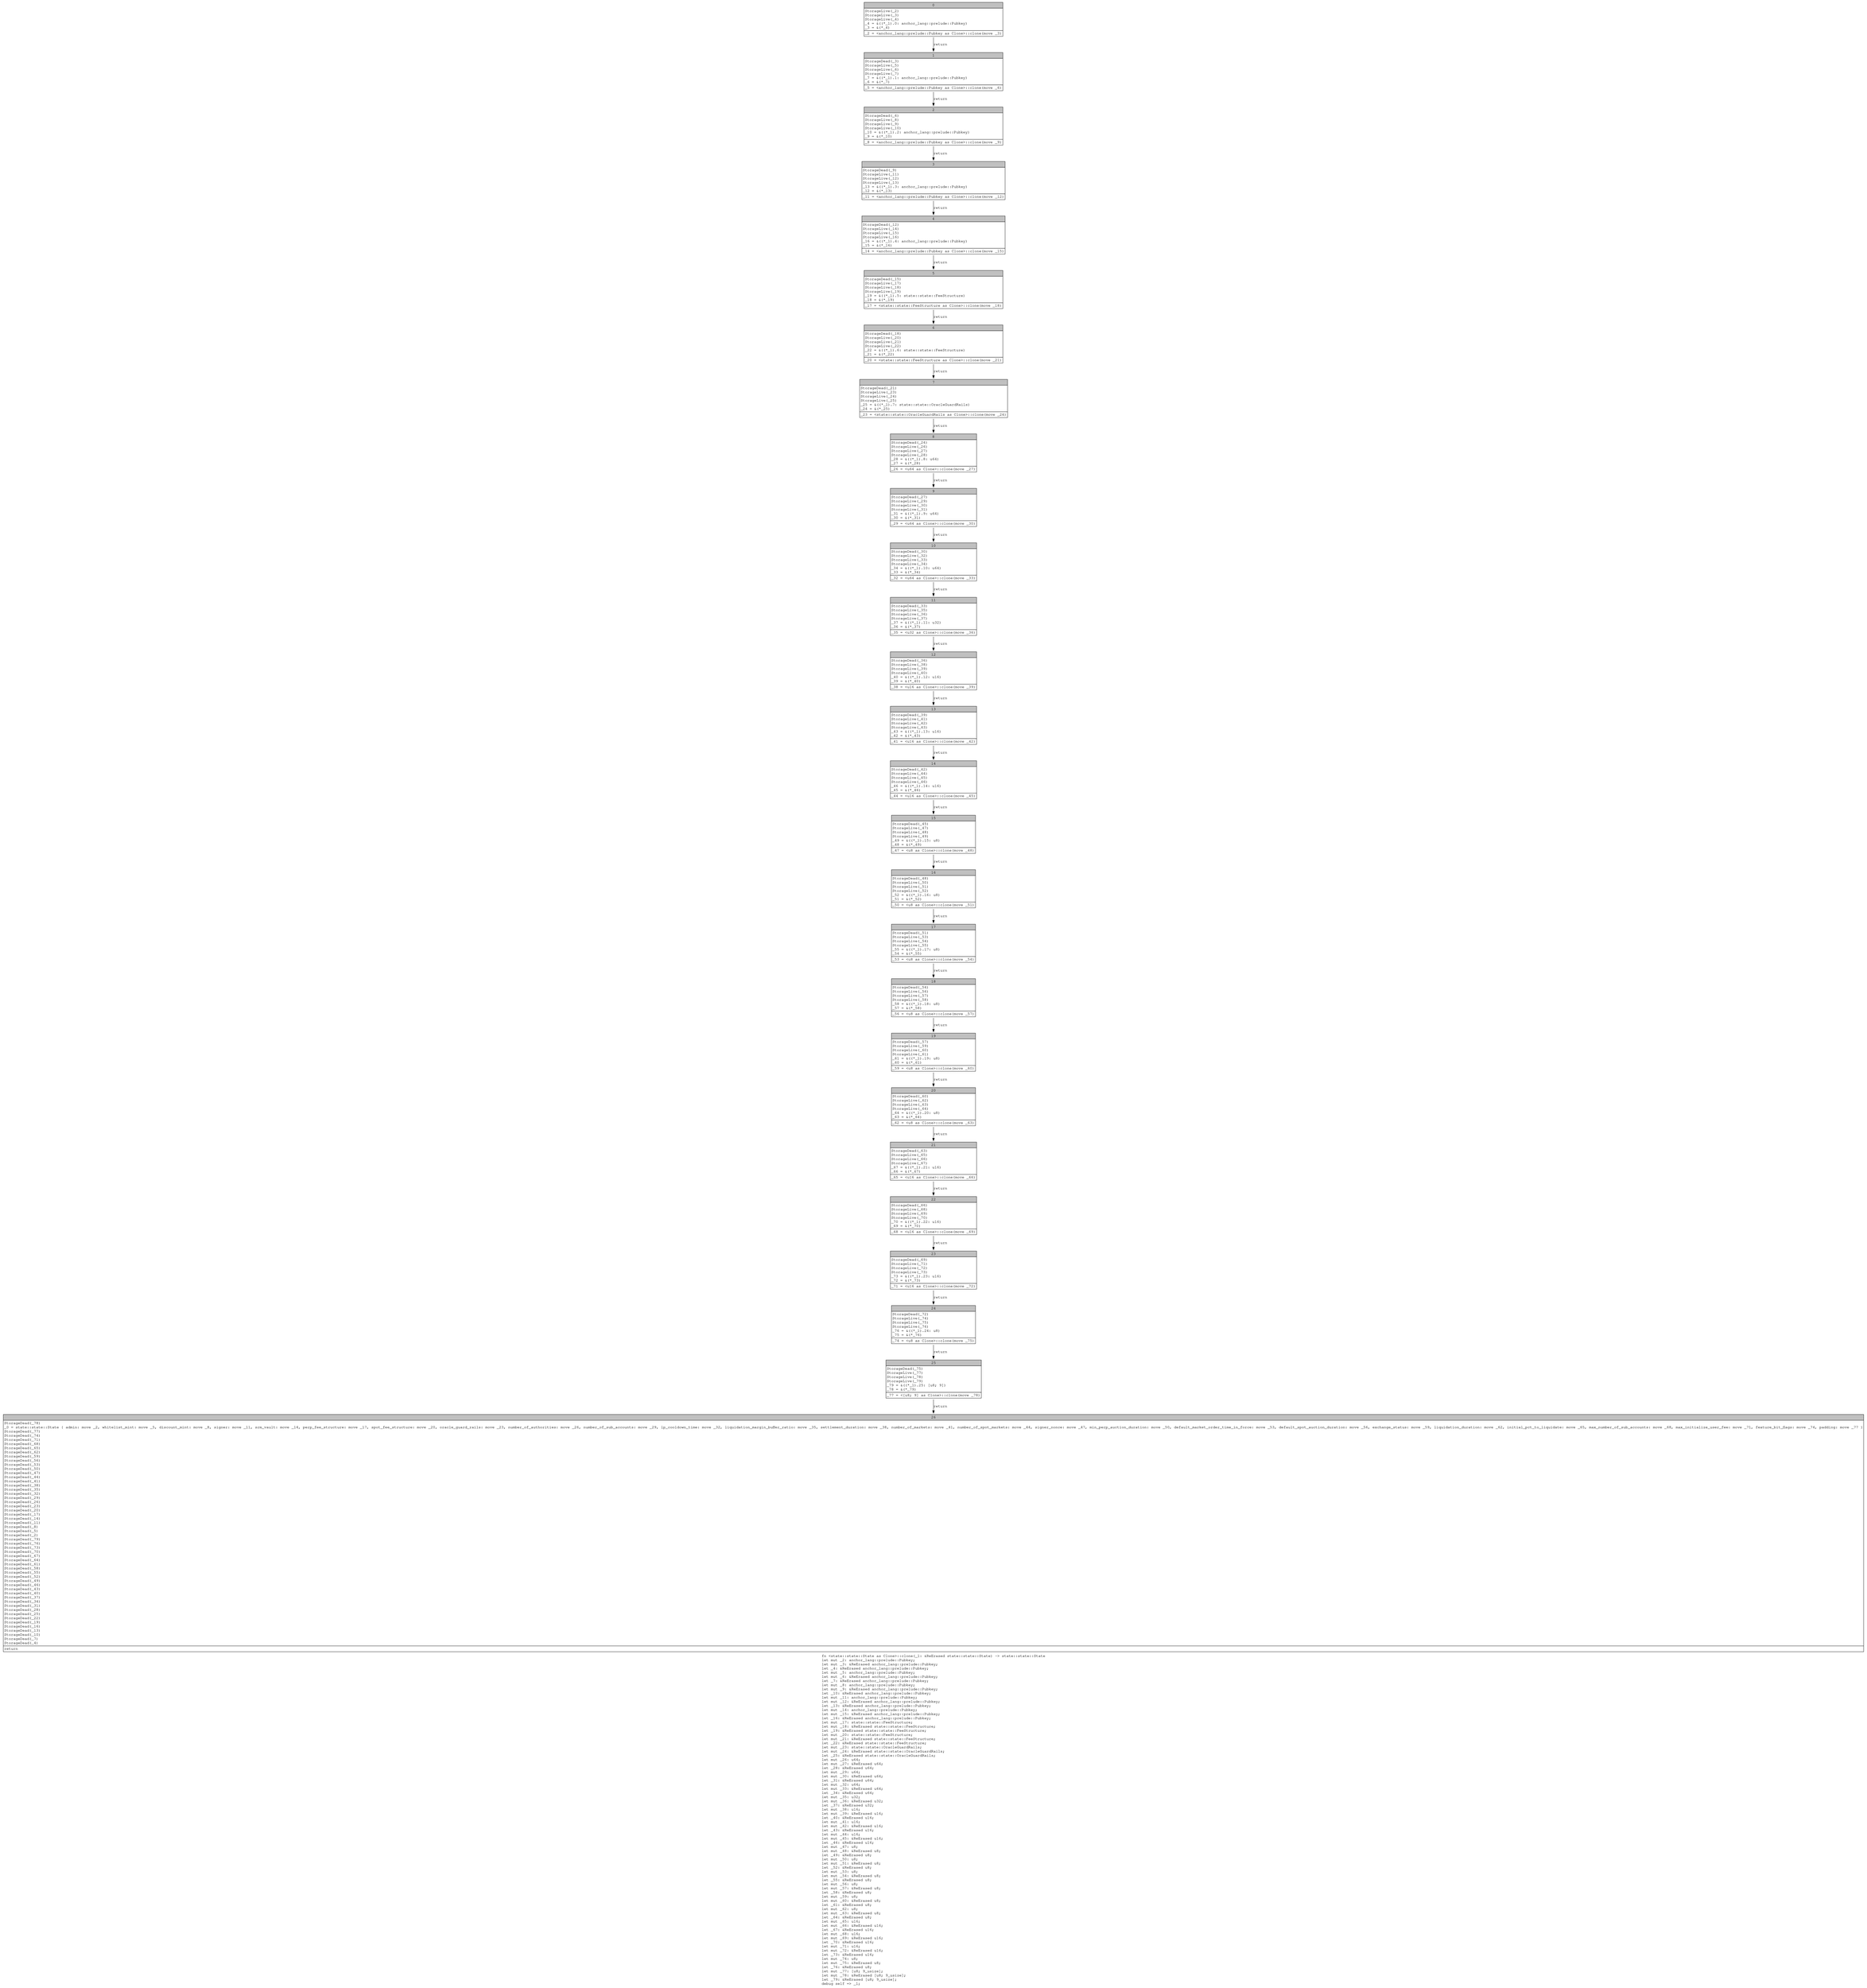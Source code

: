 digraph Mir_0_18068 {
    graph [fontname="Courier, monospace"];
    node [fontname="Courier, monospace"];
    edge [fontname="Courier, monospace"];
    label=<fn &lt;state::state::State as Clone&gt;::clone(_1: &amp;ReErased state::state::State) -&gt; state::state::State<br align="left"/>let mut _2: anchor_lang::prelude::Pubkey;<br align="left"/>let mut _3: &amp;ReErased anchor_lang::prelude::Pubkey;<br align="left"/>let _4: &amp;ReErased anchor_lang::prelude::Pubkey;<br align="left"/>let mut _5: anchor_lang::prelude::Pubkey;<br align="left"/>let mut _6: &amp;ReErased anchor_lang::prelude::Pubkey;<br align="left"/>let _7: &amp;ReErased anchor_lang::prelude::Pubkey;<br align="left"/>let mut _8: anchor_lang::prelude::Pubkey;<br align="left"/>let mut _9: &amp;ReErased anchor_lang::prelude::Pubkey;<br align="left"/>let _10: &amp;ReErased anchor_lang::prelude::Pubkey;<br align="left"/>let mut _11: anchor_lang::prelude::Pubkey;<br align="left"/>let mut _12: &amp;ReErased anchor_lang::prelude::Pubkey;<br align="left"/>let _13: &amp;ReErased anchor_lang::prelude::Pubkey;<br align="left"/>let mut _14: anchor_lang::prelude::Pubkey;<br align="left"/>let mut _15: &amp;ReErased anchor_lang::prelude::Pubkey;<br align="left"/>let _16: &amp;ReErased anchor_lang::prelude::Pubkey;<br align="left"/>let mut _17: state::state::FeeStructure;<br align="left"/>let mut _18: &amp;ReErased state::state::FeeStructure;<br align="left"/>let _19: &amp;ReErased state::state::FeeStructure;<br align="left"/>let mut _20: state::state::FeeStructure;<br align="left"/>let mut _21: &amp;ReErased state::state::FeeStructure;<br align="left"/>let _22: &amp;ReErased state::state::FeeStructure;<br align="left"/>let mut _23: state::state::OracleGuardRails;<br align="left"/>let mut _24: &amp;ReErased state::state::OracleGuardRails;<br align="left"/>let _25: &amp;ReErased state::state::OracleGuardRails;<br align="left"/>let mut _26: u64;<br align="left"/>let mut _27: &amp;ReErased u64;<br align="left"/>let _28: &amp;ReErased u64;<br align="left"/>let mut _29: u64;<br align="left"/>let mut _30: &amp;ReErased u64;<br align="left"/>let _31: &amp;ReErased u64;<br align="left"/>let mut _32: u64;<br align="left"/>let mut _33: &amp;ReErased u64;<br align="left"/>let _34: &amp;ReErased u64;<br align="left"/>let mut _35: u32;<br align="left"/>let mut _36: &amp;ReErased u32;<br align="left"/>let _37: &amp;ReErased u32;<br align="left"/>let mut _38: u16;<br align="left"/>let mut _39: &amp;ReErased u16;<br align="left"/>let _40: &amp;ReErased u16;<br align="left"/>let mut _41: u16;<br align="left"/>let mut _42: &amp;ReErased u16;<br align="left"/>let _43: &amp;ReErased u16;<br align="left"/>let mut _44: u16;<br align="left"/>let mut _45: &amp;ReErased u16;<br align="left"/>let _46: &amp;ReErased u16;<br align="left"/>let mut _47: u8;<br align="left"/>let mut _48: &amp;ReErased u8;<br align="left"/>let _49: &amp;ReErased u8;<br align="left"/>let mut _50: u8;<br align="left"/>let mut _51: &amp;ReErased u8;<br align="left"/>let _52: &amp;ReErased u8;<br align="left"/>let mut _53: u8;<br align="left"/>let mut _54: &amp;ReErased u8;<br align="left"/>let _55: &amp;ReErased u8;<br align="left"/>let mut _56: u8;<br align="left"/>let mut _57: &amp;ReErased u8;<br align="left"/>let _58: &amp;ReErased u8;<br align="left"/>let mut _59: u8;<br align="left"/>let mut _60: &amp;ReErased u8;<br align="left"/>let _61: &amp;ReErased u8;<br align="left"/>let mut _62: u8;<br align="left"/>let mut _63: &amp;ReErased u8;<br align="left"/>let _64: &amp;ReErased u8;<br align="left"/>let mut _65: u16;<br align="left"/>let mut _66: &amp;ReErased u16;<br align="left"/>let _67: &amp;ReErased u16;<br align="left"/>let mut _68: u16;<br align="left"/>let mut _69: &amp;ReErased u16;<br align="left"/>let _70: &amp;ReErased u16;<br align="left"/>let mut _71: u16;<br align="left"/>let mut _72: &amp;ReErased u16;<br align="left"/>let _73: &amp;ReErased u16;<br align="left"/>let mut _74: u8;<br align="left"/>let mut _75: &amp;ReErased u8;<br align="left"/>let _76: &amp;ReErased u8;<br align="left"/>let mut _77: [u8; 9_usize];<br align="left"/>let mut _78: &amp;ReErased [u8; 9_usize];<br align="left"/>let _79: &amp;ReErased [u8; 9_usize];<br align="left"/>debug self =&gt; _1;<br align="left"/>>;
    bb0__0_18068 [shape="none", label=<<table border="0" cellborder="1" cellspacing="0"><tr><td bgcolor="gray" align="center" colspan="1">0</td></tr><tr><td align="left" balign="left">StorageLive(_2)<br/>StorageLive(_3)<br/>StorageLive(_4)<br/>_4 = &amp;((*_1).0: anchor_lang::prelude::Pubkey)<br/>_3 = &amp;(*_4)<br/></td></tr><tr><td align="left">_2 = &lt;anchor_lang::prelude::Pubkey as Clone&gt;::clone(move _3)</td></tr></table>>];
    bb1__0_18068 [shape="none", label=<<table border="0" cellborder="1" cellspacing="0"><tr><td bgcolor="gray" align="center" colspan="1">1</td></tr><tr><td align="left" balign="left">StorageDead(_3)<br/>StorageLive(_5)<br/>StorageLive(_6)<br/>StorageLive(_7)<br/>_7 = &amp;((*_1).1: anchor_lang::prelude::Pubkey)<br/>_6 = &amp;(*_7)<br/></td></tr><tr><td align="left">_5 = &lt;anchor_lang::prelude::Pubkey as Clone&gt;::clone(move _6)</td></tr></table>>];
    bb2__0_18068 [shape="none", label=<<table border="0" cellborder="1" cellspacing="0"><tr><td bgcolor="gray" align="center" colspan="1">2</td></tr><tr><td align="left" balign="left">StorageDead(_6)<br/>StorageLive(_8)<br/>StorageLive(_9)<br/>StorageLive(_10)<br/>_10 = &amp;((*_1).2: anchor_lang::prelude::Pubkey)<br/>_9 = &amp;(*_10)<br/></td></tr><tr><td align="left">_8 = &lt;anchor_lang::prelude::Pubkey as Clone&gt;::clone(move _9)</td></tr></table>>];
    bb3__0_18068 [shape="none", label=<<table border="0" cellborder="1" cellspacing="0"><tr><td bgcolor="gray" align="center" colspan="1">3</td></tr><tr><td align="left" balign="left">StorageDead(_9)<br/>StorageLive(_11)<br/>StorageLive(_12)<br/>StorageLive(_13)<br/>_13 = &amp;((*_1).3: anchor_lang::prelude::Pubkey)<br/>_12 = &amp;(*_13)<br/></td></tr><tr><td align="left">_11 = &lt;anchor_lang::prelude::Pubkey as Clone&gt;::clone(move _12)</td></tr></table>>];
    bb4__0_18068 [shape="none", label=<<table border="0" cellborder="1" cellspacing="0"><tr><td bgcolor="gray" align="center" colspan="1">4</td></tr><tr><td align="left" balign="left">StorageDead(_12)<br/>StorageLive(_14)<br/>StorageLive(_15)<br/>StorageLive(_16)<br/>_16 = &amp;((*_1).4: anchor_lang::prelude::Pubkey)<br/>_15 = &amp;(*_16)<br/></td></tr><tr><td align="left">_14 = &lt;anchor_lang::prelude::Pubkey as Clone&gt;::clone(move _15)</td></tr></table>>];
    bb5__0_18068 [shape="none", label=<<table border="0" cellborder="1" cellspacing="0"><tr><td bgcolor="gray" align="center" colspan="1">5</td></tr><tr><td align="left" balign="left">StorageDead(_15)<br/>StorageLive(_17)<br/>StorageLive(_18)<br/>StorageLive(_19)<br/>_19 = &amp;((*_1).5: state::state::FeeStructure)<br/>_18 = &amp;(*_19)<br/></td></tr><tr><td align="left">_17 = &lt;state::state::FeeStructure as Clone&gt;::clone(move _18)</td></tr></table>>];
    bb6__0_18068 [shape="none", label=<<table border="0" cellborder="1" cellspacing="0"><tr><td bgcolor="gray" align="center" colspan="1">6</td></tr><tr><td align="left" balign="left">StorageDead(_18)<br/>StorageLive(_20)<br/>StorageLive(_21)<br/>StorageLive(_22)<br/>_22 = &amp;((*_1).6: state::state::FeeStructure)<br/>_21 = &amp;(*_22)<br/></td></tr><tr><td align="left">_20 = &lt;state::state::FeeStructure as Clone&gt;::clone(move _21)</td></tr></table>>];
    bb7__0_18068 [shape="none", label=<<table border="0" cellborder="1" cellspacing="0"><tr><td bgcolor="gray" align="center" colspan="1">7</td></tr><tr><td align="left" balign="left">StorageDead(_21)<br/>StorageLive(_23)<br/>StorageLive(_24)<br/>StorageLive(_25)<br/>_25 = &amp;((*_1).7: state::state::OracleGuardRails)<br/>_24 = &amp;(*_25)<br/></td></tr><tr><td align="left">_23 = &lt;state::state::OracleGuardRails as Clone&gt;::clone(move _24)</td></tr></table>>];
    bb8__0_18068 [shape="none", label=<<table border="0" cellborder="1" cellspacing="0"><tr><td bgcolor="gray" align="center" colspan="1">8</td></tr><tr><td align="left" balign="left">StorageDead(_24)<br/>StorageLive(_26)<br/>StorageLive(_27)<br/>StorageLive(_28)<br/>_28 = &amp;((*_1).8: u64)<br/>_27 = &amp;(*_28)<br/></td></tr><tr><td align="left">_26 = &lt;u64 as Clone&gt;::clone(move _27)</td></tr></table>>];
    bb9__0_18068 [shape="none", label=<<table border="0" cellborder="1" cellspacing="0"><tr><td bgcolor="gray" align="center" colspan="1">9</td></tr><tr><td align="left" balign="left">StorageDead(_27)<br/>StorageLive(_29)<br/>StorageLive(_30)<br/>StorageLive(_31)<br/>_31 = &amp;((*_1).9: u64)<br/>_30 = &amp;(*_31)<br/></td></tr><tr><td align="left">_29 = &lt;u64 as Clone&gt;::clone(move _30)</td></tr></table>>];
    bb10__0_18068 [shape="none", label=<<table border="0" cellborder="1" cellspacing="0"><tr><td bgcolor="gray" align="center" colspan="1">10</td></tr><tr><td align="left" balign="left">StorageDead(_30)<br/>StorageLive(_32)<br/>StorageLive(_33)<br/>StorageLive(_34)<br/>_34 = &amp;((*_1).10: u64)<br/>_33 = &amp;(*_34)<br/></td></tr><tr><td align="left">_32 = &lt;u64 as Clone&gt;::clone(move _33)</td></tr></table>>];
    bb11__0_18068 [shape="none", label=<<table border="0" cellborder="1" cellspacing="0"><tr><td bgcolor="gray" align="center" colspan="1">11</td></tr><tr><td align="left" balign="left">StorageDead(_33)<br/>StorageLive(_35)<br/>StorageLive(_36)<br/>StorageLive(_37)<br/>_37 = &amp;((*_1).11: u32)<br/>_36 = &amp;(*_37)<br/></td></tr><tr><td align="left">_35 = &lt;u32 as Clone&gt;::clone(move _36)</td></tr></table>>];
    bb12__0_18068 [shape="none", label=<<table border="0" cellborder="1" cellspacing="0"><tr><td bgcolor="gray" align="center" colspan="1">12</td></tr><tr><td align="left" balign="left">StorageDead(_36)<br/>StorageLive(_38)<br/>StorageLive(_39)<br/>StorageLive(_40)<br/>_40 = &amp;((*_1).12: u16)<br/>_39 = &amp;(*_40)<br/></td></tr><tr><td align="left">_38 = &lt;u16 as Clone&gt;::clone(move _39)</td></tr></table>>];
    bb13__0_18068 [shape="none", label=<<table border="0" cellborder="1" cellspacing="0"><tr><td bgcolor="gray" align="center" colspan="1">13</td></tr><tr><td align="left" balign="left">StorageDead(_39)<br/>StorageLive(_41)<br/>StorageLive(_42)<br/>StorageLive(_43)<br/>_43 = &amp;((*_1).13: u16)<br/>_42 = &amp;(*_43)<br/></td></tr><tr><td align="left">_41 = &lt;u16 as Clone&gt;::clone(move _42)</td></tr></table>>];
    bb14__0_18068 [shape="none", label=<<table border="0" cellborder="1" cellspacing="0"><tr><td bgcolor="gray" align="center" colspan="1">14</td></tr><tr><td align="left" balign="left">StorageDead(_42)<br/>StorageLive(_44)<br/>StorageLive(_45)<br/>StorageLive(_46)<br/>_46 = &amp;((*_1).14: u16)<br/>_45 = &amp;(*_46)<br/></td></tr><tr><td align="left">_44 = &lt;u16 as Clone&gt;::clone(move _45)</td></tr></table>>];
    bb15__0_18068 [shape="none", label=<<table border="0" cellborder="1" cellspacing="0"><tr><td bgcolor="gray" align="center" colspan="1">15</td></tr><tr><td align="left" balign="left">StorageDead(_45)<br/>StorageLive(_47)<br/>StorageLive(_48)<br/>StorageLive(_49)<br/>_49 = &amp;((*_1).15: u8)<br/>_48 = &amp;(*_49)<br/></td></tr><tr><td align="left">_47 = &lt;u8 as Clone&gt;::clone(move _48)</td></tr></table>>];
    bb16__0_18068 [shape="none", label=<<table border="0" cellborder="1" cellspacing="0"><tr><td bgcolor="gray" align="center" colspan="1">16</td></tr><tr><td align="left" balign="left">StorageDead(_48)<br/>StorageLive(_50)<br/>StorageLive(_51)<br/>StorageLive(_52)<br/>_52 = &amp;((*_1).16: u8)<br/>_51 = &amp;(*_52)<br/></td></tr><tr><td align="left">_50 = &lt;u8 as Clone&gt;::clone(move _51)</td></tr></table>>];
    bb17__0_18068 [shape="none", label=<<table border="0" cellborder="1" cellspacing="0"><tr><td bgcolor="gray" align="center" colspan="1">17</td></tr><tr><td align="left" balign="left">StorageDead(_51)<br/>StorageLive(_53)<br/>StorageLive(_54)<br/>StorageLive(_55)<br/>_55 = &amp;((*_1).17: u8)<br/>_54 = &amp;(*_55)<br/></td></tr><tr><td align="left">_53 = &lt;u8 as Clone&gt;::clone(move _54)</td></tr></table>>];
    bb18__0_18068 [shape="none", label=<<table border="0" cellborder="1" cellspacing="0"><tr><td bgcolor="gray" align="center" colspan="1">18</td></tr><tr><td align="left" balign="left">StorageDead(_54)<br/>StorageLive(_56)<br/>StorageLive(_57)<br/>StorageLive(_58)<br/>_58 = &amp;((*_1).18: u8)<br/>_57 = &amp;(*_58)<br/></td></tr><tr><td align="left">_56 = &lt;u8 as Clone&gt;::clone(move _57)</td></tr></table>>];
    bb19__0_18068 [shape="none", label=<<table border="0" cellborder="1" cellspacing="0"><tr><td bgcolor="gray" align="center" colspan="1">19</td></tr><tr><td align="left" balign="left">StorageDead(_57)<br/>StorageLive(_59)<br/>StorageLive(_60)<br/>StorageLive(_61)<br/>_61 = &amp;((*_1).19: u8)<br/>_60 = &amp;(*_61)<br/></td></tr><tr><td align="left">_59 = &lt;u8 as Clone&gt;::clone(move _60)</td></tr></table>>];
    bb20__0_18068 [shape="none", label=<<table border="0" cellborder="1" cellspacing="0"><tr><td bgcolor="gray" align="center" colspan="1">20</td></tr><tr><td align="left" balign="left">StorageDead(_60)<br/>StorageLive(_62)<br/>StorageLive(_63)<br/>StorageLive(_64)<br/>_64 = &amp;((*_1).20: u8)<br/>_63 = &amp;(*_64)<br/></td></tr><tr><td align="left">_62 = &lt;u8 as Clone&gt;::clone(move _63)</td></tr></table>>];
    bb21__0_18068 [shape="none", label=<<table border="0" cellborder="1" cellspacing="0"><tr><td bgcolor="gray" align="center" colspan="1">21</td></tr><tr><td align="left" balign="left">StorageDead(_63)<br/>StorageLive(_65)<br/>StorageLive(_66)<br/>StorageLive(_67)<br/>_67 = &amp;((*_1).21: u16)<br/>_66 = &amp;(*_67)<br/></td></tr><tr><td align="left">_65 = &lt;u16 as Clone&gt;::clone(move _66)</td></tr></table>>];
    bb22__0_18068 [shape="none", label=<<table border="0" cellborder="1" cellspacing="0"><tr><td bgcolor="gray" align="center" colspan="1">22</td></tr><tr><td align="left" balign="left">StorageDead(_66)<br/>StorageLive(_68)<br/>StorageLive(_69)<br/>StorageLive(_70)<br/>_70 = &amp;((*_1).22: u16)<br/>_69 = &amp;(*_70)<br/></td></tr><tr><td align="left">_68 = &lt;u16 as Clone&gt;::clone(move _69)</td></tr></table>>];
    bb23__0_18068 [shape="none", label=<<table border="0" cellborder="1" cellspacing="0"><tr><td bgcolor="gray" align="center" colspan="1">23</td></tr><tr><td align="left" balign="left">StorageDead(_69)<br/>StorageLive(_71)<br/>StorageLive(_72)<br/>StorageLive(_73)<br/>_73 = &amp;((*_1).23: u16)<br/>_72 = &amp;(*_73)<br/></td></tr><tr><td align="left">_71 = &lt;u16 as Clone&gt;::clone(move _72)</td></tr></table>>];
    bb24__0_18068 [shape="none", label=<<table border="0" cellborder="1" cellspacing="0"><tr><td bgcolor="gray" align="center" colspan="1">24</td></tr><tr><td align="left" balign="left">StorageDead(_72)<br/>StorageLive(_74)<br/>StorageLive(_75)<br/>StorageLive(_76)<br/>_76 = &amp;((*_1).24: u8)<br/>_75 = &amp;(*_76)<br/></td></tr><tr><td align="left">_74 = &lt;u8 as Clone&gt;::clone(move _75)</td></tr></table>>];
    bb25__0_18068 [shape="none", label=<<table border="0" cellborder="1" cellspacing="0"><tr><td bgcolor="gray" align="center" colspan="1">25</td></tr><tr><td align="left" balign="left">StorageDead(_75)<br/>StorageLive(_77)<br/>StorageLive(_78)<br/>StorageLive(_79)<br/>_79 = &amp;((*_1).25: [u8; 9])<br/>_78 = &amp;(*_79)<br/></td></tr><tr><td align="left">_77 = &lt;[u8; 9] as Clone&gt;::clone(move _78)</td></tr></table>>];
    bb26__0_18068 [shape="none", label=<<table border="0" cellborder="1" cellspacing="0"><tr><td bgcolor="gray" align="center" colspan="1">26</td></tr><tr><td align="left" balign="left">StorageDead(_78)<br/>_0 = state::state::State { admin: move _2, whitelist_mint: move _5, discount_mint: move _8, signer: move _11, srm_vault: move _14, perp_fee_structure: move _17, spot_fee_structure: move _20, oracle_guard_rails: move _23, number_of_authorities: move _26, number_of_sub_accounts: move _29, lp_cooldown_time: move _32, liquidation_margin_buffer_ratio: move _35, settlement_duration: move _38, number_of_markets: move _41, number_of_spot_markets: move _44, signer_nonce: move _47, min_perp_auction_duration: move _50, default_market_order_time_in_force: move _53, default_spot_auction_duration: move _56, exchange_status: move _59, liquidation_duration: move _62, initial_pct_to_liquidate: move _65, max_number_of_sub_accounts: move _68, max_initialize_user_fee: move _71, feature_bit_flags: move _74, padding: move _77 }<br/>StorageDead(_77)<br/>StorageDead(_74)<br/>StorageDead(_71)<br/>StorageDead(_68)<br/>StorageDead(_65)<br/>StorageDead(_62)<br/>StorageDead(_59)<br/>StorageDead(_56)<br/>StorageDead(_53)<br/>StorageDead(_50)<br/>StorageDead(_47)<br/>StorageDead(_44)<br/>StorageDead(_41)<br/>StorageDead(_38)<br/>StorageDead(_35)<br/>StorageDead(_32)<br/>StorageDead(_29)<br/>StorageDead(_26)<br/>StorageDead(_23)<br/>StorageDead(_20)<br/>StorageDead(_17)<br/>StorageDead(_14)<br/>StorageDead(_11)<br/>StorageDead(_8)<br/>StorageDead(_5)<br/>StorageDead(_2)<br/>StorageDead(_79)<br/>StorageDead(_76)<br/>StorageDead(_73)<br/>StorageDead(_70)<br/>StorageDead(_67)<br/>StorageDead(_64)<br/>StorageDead(_61)<br/>StorageDead(_58)<br/>StorageDead(_55)<br/>StorageDead(_52)<br/>StorageDead(_49)<br/>StorageDead(_46)<br/>StorageDead(_43)<br/>StorageDead(_40)<br/>StorageDead(_37)<br/>StorageDead(_34)<br/>StorageDead(_31)<br/>StorageDead(_28)<br/>StorageDead(_25)<br/>StorageDead(_22)<br/>StorageDead(_19)<br/>StorageDead(_16)<br/>StorageDead(_13)<br/>StorageDead(_10)<br/>StorageDead(_7)<br/>StorageDead(_4)<br/></td></tr><tr><td align="left">return</td></tr></table>>];
    bb0__0_18068 -> bb1__0_18068 [label="return"];
    bb1__0_18068 -> bb2__0_18068 [label="return"];
    bb2__0_18068 -> bb3__0_18068 [label="return"];
    bb3__0_18068 -> bb4__0_18068 [label="return"];
    bb4__0_18068 -> bb5__0_18068 [label="return"];
    bb5__0_18068 -> bb6__0_18068 [label="return"];
    bb6__0_18068 -> bb7__0_18068 [label="return"];
    bb7__0_18068 -> bb8__0_18068 [label="return"];
    bb8__0_18068 -> bb9__0_18068 [label="return"];
    bb9__0_18068 -> bb10__0_18068 [label="return"];
    bb10__0_18068 -> bb11__0_18068 [label="return"];
    bb11__0_18068 -> bb12__0_18068 [label="return"];
    bb12__0_18068 -> bb13__0_18068 [label="return"];
    bb13__0_18068 -> bb14__0_18068 [label="return"];
    bb14__0_18068 -> bb15__0_18068 [label="return"];
    bb15__0_18068 -> bb16__0_18068 [label="return"];
    bb16__0_18068 -> bb17__0_18068 [label="return"];
    bb17__0_18068 -> bb18__0_18068 [label="return"];
    bb18__0_18068 -> bb19__0_18068 [label="return"];
    bb19__0_18068 -> bb20__0_18068 [label="return"];
    bb20__0_18068 -> bb21__0_18068 [label="return"];
    bb21__0_18068 -> bb22__0_18068 [label="return"];
    bb22__0_18068 -> bb23__0_18068 [label="return"];
    bb23__0_18068 -> bb24__0_18068 [label="return"];
    bb24__0_18068 -> bb25__0_18068 [label="return"];
    bb25__0_18068 -> bb26__0_18068 [label="return"];
}
